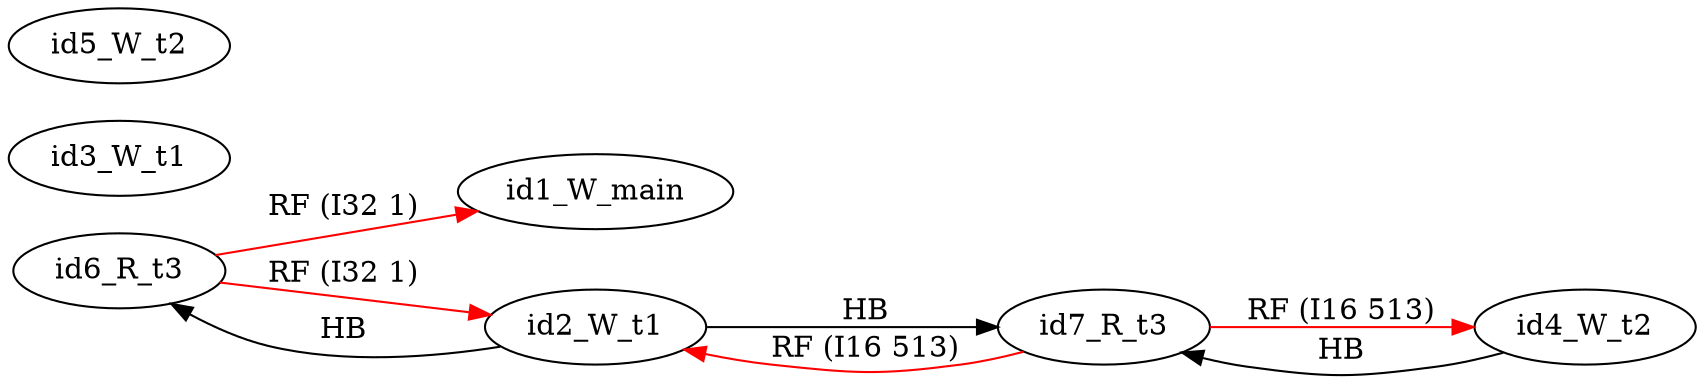 digraph memory_model {
rankdir=LR;
splines=true; esep=0.5;
id6_R_t3 -> id1_W_main [label = "RF (I32 1)", color="red"];
id6_R_t3 -> id2_W_t1 [label = "RF (I32 1)", color="red"];
id7_R_t3 -> id2_W_t1 [label = "RF (I16 513)", color="red"];
id7_R_t3 -> id4_W_t2 [label = "RF (I16 513)", color="red"];
id2_W_t1 -> id6_R_t3 [label = "HB", color="black"];
id2_W_t1 -> id7_R_t3 [label = "HB", color="black"];
id4_W_t2 -> id7_R_t3 [label = "HB", color="black"];
id1_W_main [pos="5.0,4!"]
id2_W_t1 [pos="0,2!"]
id3_W_t1 [pos="0,0!"]
id4_W_t2 [pos="5,2!"]
id5_W_t2 [pos="5,0!"]
id6_R_t3 [pos="10,2!"]
id7_R_t3 [pos="10,0!"]
}